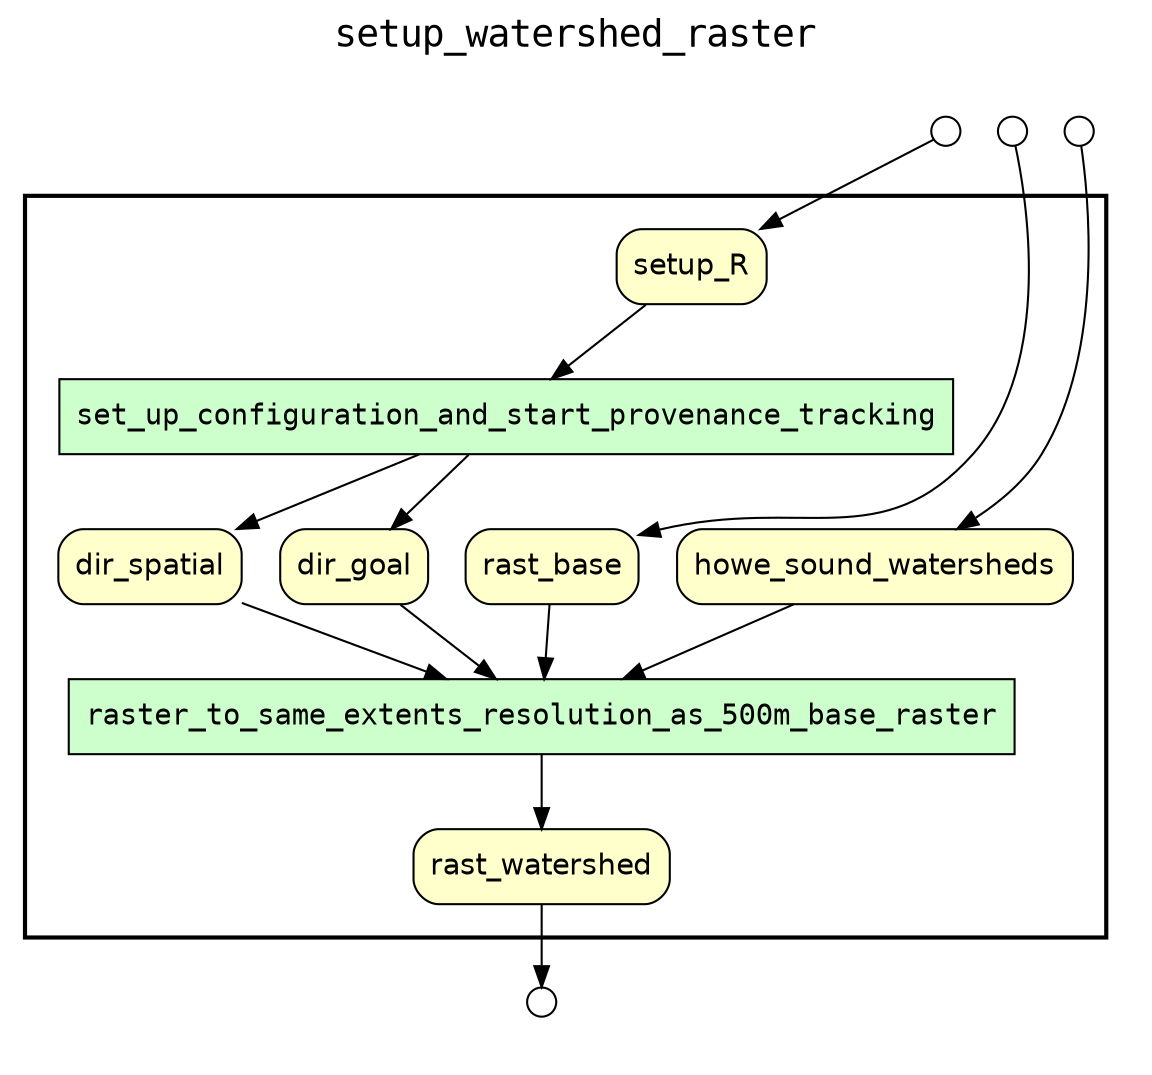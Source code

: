 
digraph yw_data_view {
rankdir=TB
fontname=Courier; fontsize=18; labelloc=t
label="setup_watershed_raster"
subgraph cluster_workflow { label=""; color=black; penwidth=2
subgraph cluster_workflow_inner { label=""; color=white
node[shape=box style="filled" fillcolor="#CCFFCC" peripheries=1 fontname=Courier]
set_up_configuration_and_start_provenance_tracking
raster_to_same_extents_resolution_as_500m_base_raster
node[shape=box style="filled" fillcolor="#CCFFCC" peripheries=1 fontname=Courier]
node[shape=box style="rounded,filled" fillcolor="#FFFFCC" peripheries=1 fontname=Helvetica]
setup_R
dir_spatial
dir_goal
rast_base
howe_sound_watersheds
rast_watershed
node[shape=box style="rounded,filled" fillcolor="#FFFFFF" peripheries=1 fontname=Helvetica]
}}
subgraph cluster_inflows { label=""; color=white; penwidth=2
subgraph cluster_inflows_inner { label=""; color=white
node[shape=circle fillcolor="#FFFFFF" peripheries=1 width=0.2]
setup_R_inflow [label=""]
rast_base_inflow [label=""]
howe_sound_watersheds_inflow [label=""]
}}
subgraph cluster_outflows { label=""; color=white; penwidth=2
subgraph cluster_outflows_inner { label=""; color=white
node[shape=circle fillcolor="#FFFFFF" peripheries=1 width=0.2]
rast_watershed_outflow [label=""]
}}
howe_sound_watersheds -> raster_to_same_extents_resolution_as_500m_base_raster
rast_base -> raster_to_same_extents_resolution_as_500m_base_raster
dir_goal -> raster_to_same_extents_resolution_as_500m_base_raster
dir_spatial -> raster_to_same_extents_resolution_as_500m_base_raster
setup_R -> set_up_configuration_and_start_provenance_tracking
set_up_configuration_and_start_provenance_tracking -> dir_spatial
set_up_configuration_and_start_provenance_tracking -> dir_goal
raster_to_same_extents_resolution_as_500m_base_raster -> rast_watershed
setup_R_inflow -> setup_R
rast_base_inflow -> rast_base
howe_sound_watersheds_inflow -> howe_sound_watersheds
rast_watershed -> rast_watershed_outflow
}

